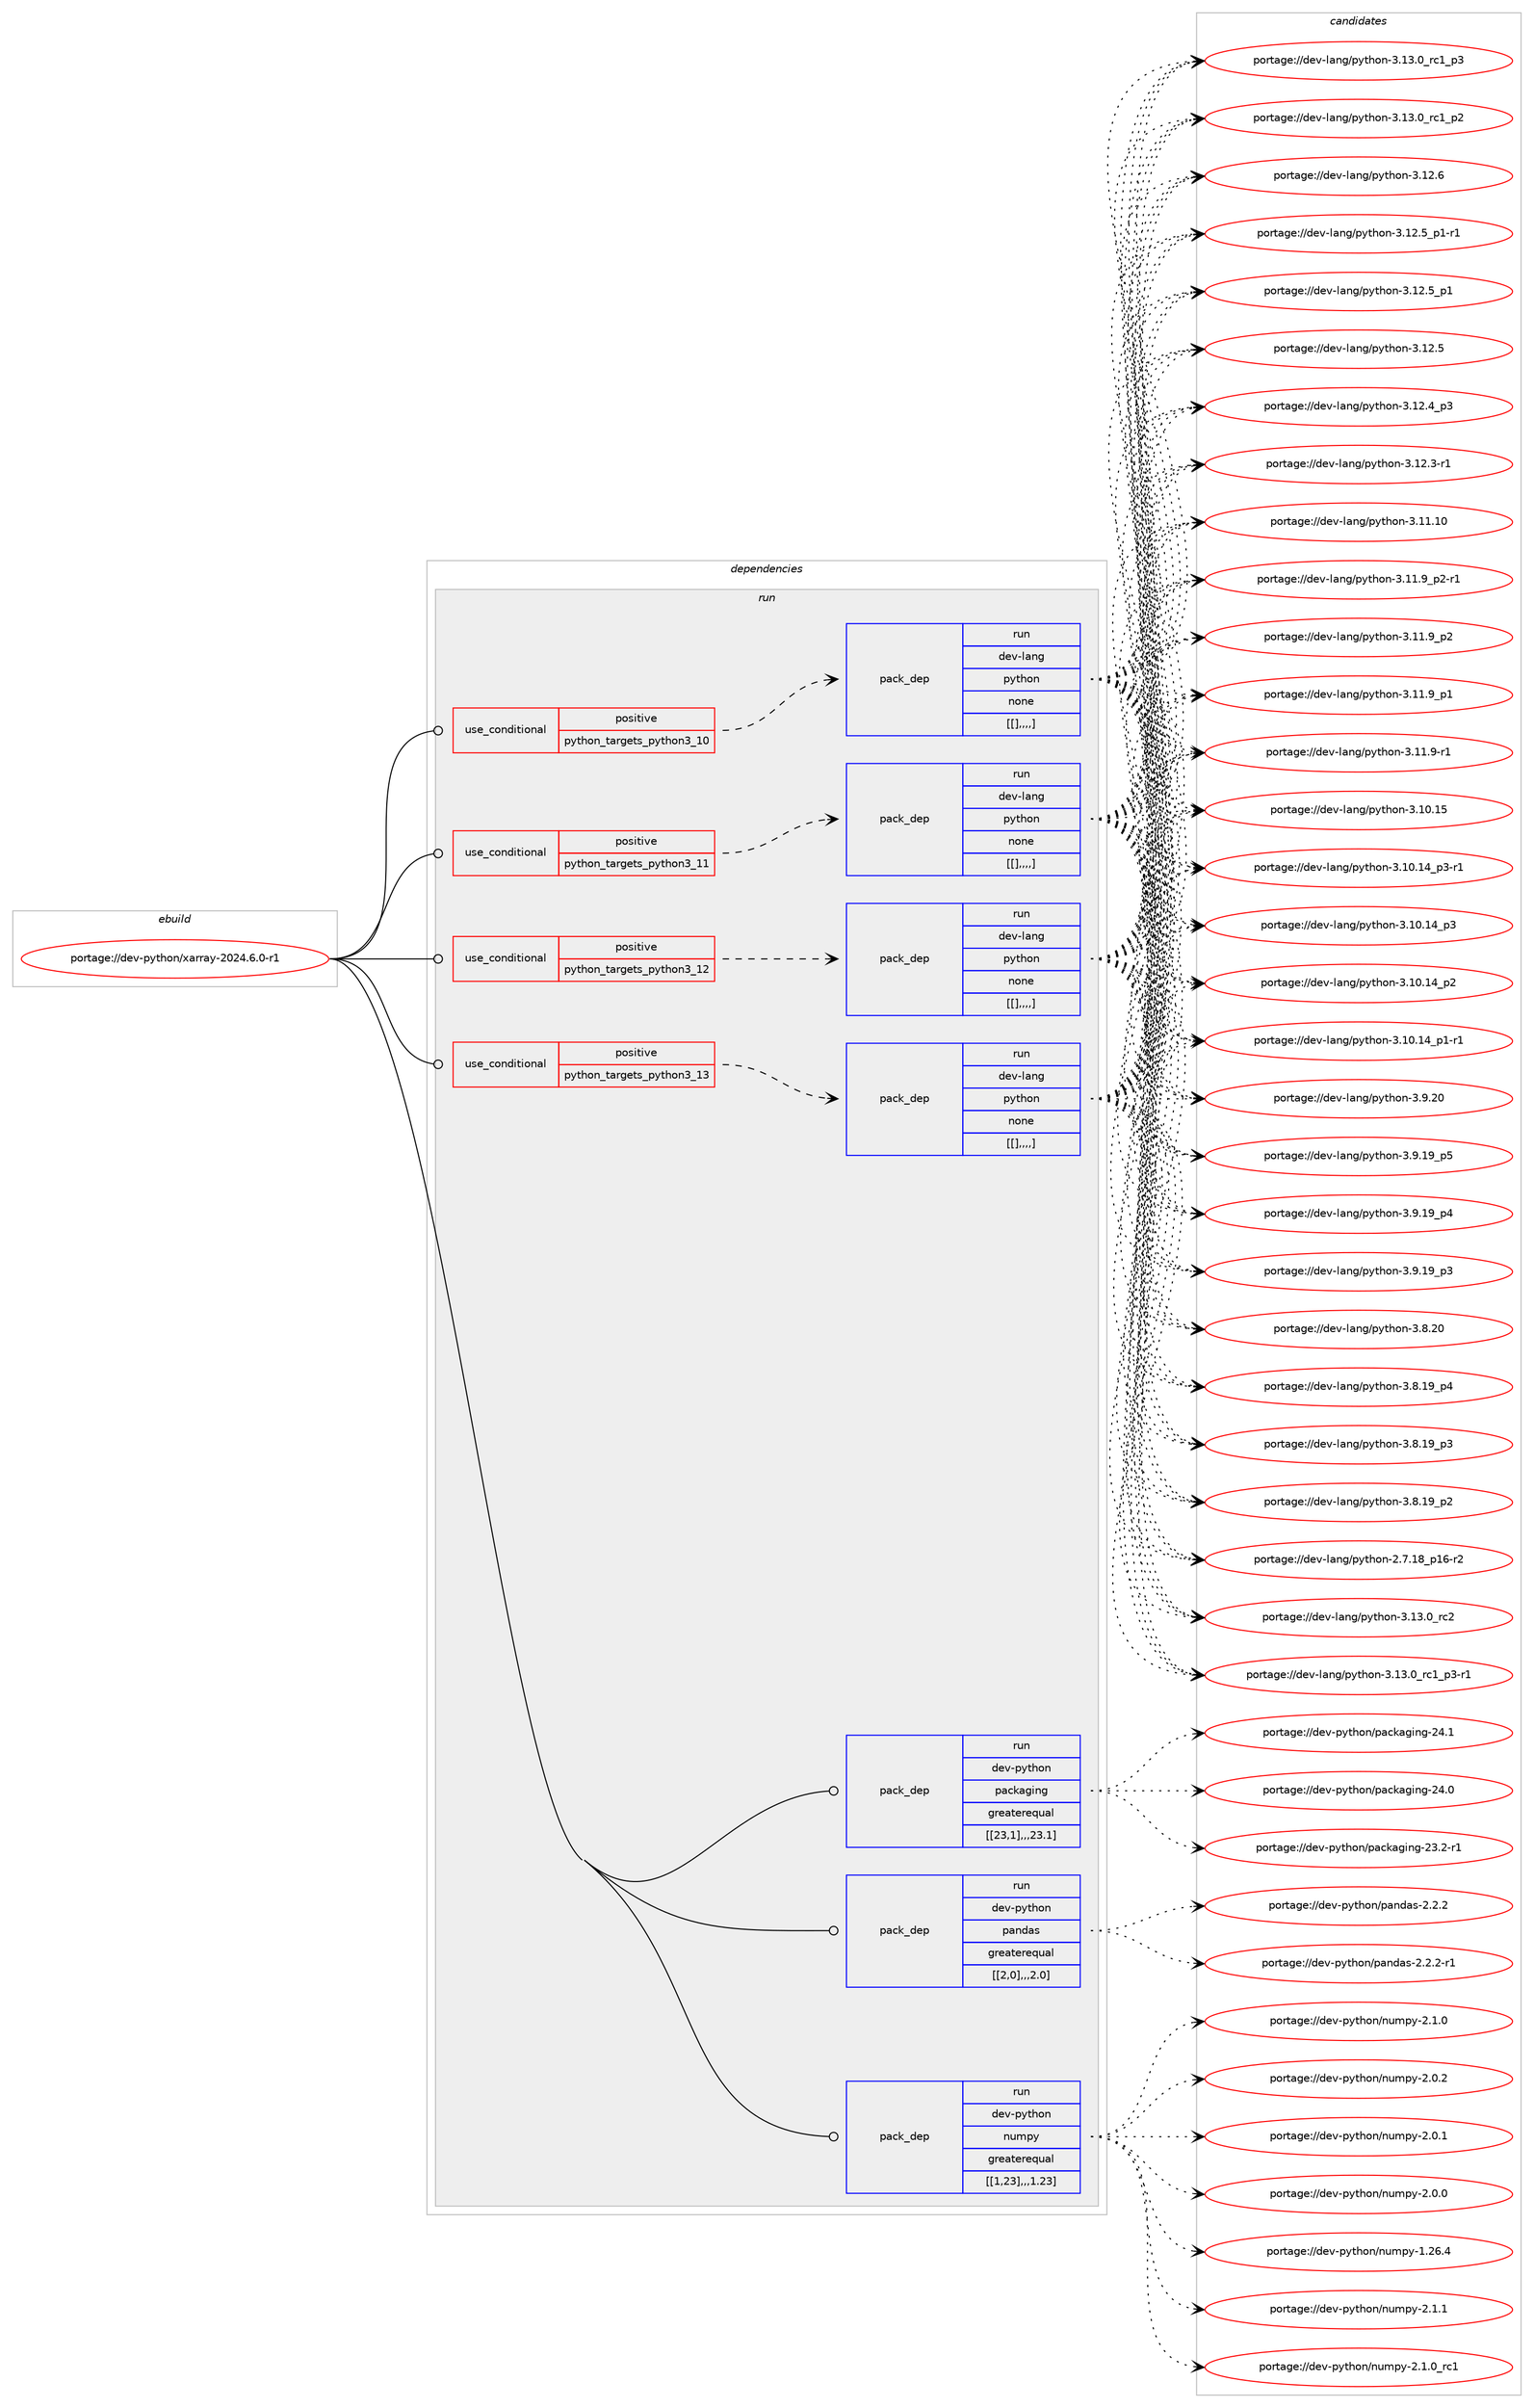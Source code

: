 digraph prolog {

# *************
# Graph options
# *************

newrank=true;
concentrate=true;
compound=true;
graph [rankdir=LR,fontname=Helvetica,fontsize=10,ranksep=1.5];#, ranksep=2.5, nodesep=0.2];
edge  [arrowhead=vee];
node  [fontname=Helvetica,fontsize=10];

# **********
# The ebuild
# **********

subgraph cluster_leftcol {
color=gray;
label=<<i>ebuild</i>>;
id [label="portage://dev-python/xarray-2024.6.0-r1", color=red, width=4, href="../dev-python/xarray-2024.6.0-r1.svg"];
}

# ****************
# The dependencies
# ****************

subgraph cluster_midcol {
color=gray;
label=<<i>dependencies</i>>;
subgraph cluster_compile {
fillcolor="#eeeeee";
style=filled;
label=<<i>compile</i>>;
}
subgraph cluster_compileandrun {
fillcolor="#eeeeee";
style=filled;
label=<<i>compile and run</i>>;
}
subgraph cluster_run {
fillcolor="#eeeeee";
style=filled;
label=<<i>run</i>>;
subgraph cond42361 {
dependency169946 [label=<<TABLE BORDER="0" CELLBORDER="1" CELLSPACING="0" CELLPADDING="4"><TR><TD ROWSPAN="3" CELLPADDING="10">use_conditional</TD></TR><TR><TD>positive</TD></TR><TR><TD>python_targets_python3_10</TD></TR></TABLE>>, shape=none, color=red];
subgraph pack126319 {
dependency169947 [label=<<TABLE BORDER="0" CELLBORDER="1" CELLSPACING="0" CELLPADDING="4" WIDTH="220"><TR><TD ROWSPAN="6" CELLPADDING="30">pack_dep</TD></TR><TR><TD WIDTH="110">run</TD></TR><TR><TD>dev-lang</TD></TR><TR><TD>python</TD></TR><TR><TD>none</TD></TR><TR><TD>[[],,,,]</TD></TR></TABLE>>, shape=none, color=blue];
}
dependency169946:e -> dependency169947:w [weight=20,style="dashed",arrowhead="vee"];
}
id:e -> dependency169946:w [weight=20,style="solid",arrowhead="odot"];
subgraph cond42362 {
dependency169948 [label=<<TABLE BORDER="0" CELLBORDER="1" CELLSPACING="0" CELLPADDING="4"><TR><TD ROWSPAN="3" CELLPADDING="10">use_conditional</TD></TR><TR><TD>positive</TD></TR><TR><TD>python_targets_python3_11</TD></TR></TABLE>>, shape=none, color=red];
subgraph pack126320 {
dependency169949 [label=<<TABLE BORDER="0" CELLBORDER="1" CELLSPACING="0" CELLPADDING="4" WIDTH="220"><TR><TD ROWSPAN="6" CELLPADDING="30">pack_dep</TD></TR><TR><TD WIDTH="110">run</TD></TR><TR><TD>dev-lang</TD></TR><TR><TD>python</TD></TR><TR><TD>none</TD></TR><TR><TD>[[],,,,]</TD></TR></TABLE>>, shape=none, color=blue];
}
dependency169948:e -> dependency169949:w [weight=20,style="dashed",arrowhead="vee"];
}
id:e -> dependency169948:w [weight=20,style="solid",arrowhead="odot"];
subgraph cond42363 {
dependency169950 [label=<<TABLE BORDER="0" CELLBORDER="1" CELLSPACING="0" CELLPADDING="4"><TR><TD ROWSPAN="3" CELLPADDING="10">use_conditional</TD></TR><TR><TD>positive</TD></TR><TR><TD>python_targets_python3_12</TD></TR></TABLE>>, shape=none, color=red];
subgraph pack126321 {
dependency169951 [label=<<TABLE BORDER="0" CELLBORDER="1" CELLSPACING="0" CELLPADDING="4" WIDTH="220"><TR><TD ROWSPAN="6" CELLPADDING="30">pack_dep</TD></TR><TR><TD WIDTH="110">run</TD></TR><TR><TD>dev-lang</TD></TR><TR><TD>python</TD></TR><TR><TD>none</TD></TR><TR><TD>[[],,,,]</TD></TR></TABLE>>, shape=none, color=blue];
}
dependency169950:e -> dependency169951:w [weight=20,style="dashed",arrowhead="vee"];
}
id:e -> dependency169950:w [weight=20,style="solid",arrowhead="odot"];
subgraph cond42364 {
dependency169952 [label=<<TABLE BORDER="0" CELLBORDER="1" CELLSPACING="0" CELLPADDING="4"><TR><TD ROWSPAN="3" CELLPADDING="10">use_conditional</TD></TR><TR><TD>positive</TD></TR><TR><TD>python_targets_python3_13</TD></TR></TABLE>>, shape=none, color=red];
subgraph pack126322 {
dependency169953 [label=<<TABLE BORDER="0" CELLBORDER="1" CELLSPACING="0" CELLPADDING="4" WIDTH="220"><TR><TD ROWSPAN="6" CELLPADDING="30">pack_dep</TD></TR><TR><TD WIDTH="110">run</TD></TR><TR><TD>dev-lang</TD></TR><TR><TD>python</TD></TR><TR><TD>none</TD></TR><TR><TD>[[],,,,]</TD></TR></TABLE>>, shape=none, color=blue];
}
dependency169952:e -> dependency169953:w [weight=20,style="dashed",arrowhead="vee"];
}
id:e -> dependency169952:w [weight=20,style="solid",arrowhead="odot"];
subgraph pack126323 {
dependency169954 [label=<<TABLE BORDER="0" CELLBORDER="1" CELLSPACING="0" CELLPADDING="4" WIDTH="220"><TR><TD ROWSPAN="6" CELLPADDING="30">pack_dep</TD></TR><TR><TD WIDTH="110">run</TD></TR><TR><TD>dev-python</TD></TR><TR><TD>numpy</TD></TR><TR><TD>greaterequal</TD></TR><TR><TD>[[1,23],,,1.23]</TD></TR></TABLE>>, shape=none, color=blue];
}
id:e -> dependency169954:w [weight=20,style="solid",arrowhead="odot"];
subgraph pack126324 {
dependency169955 [label=<<TABLE BORDER="0" CELLBORDER="1" CELLSPACING="0" CELLPADDING="4" WIDTH="220"><TR><TD ROWSPAN="6" CELLPADDING="30">pack_dep</TD></TR><TR><TD WIDTH="110">run</TD></TR><TR><TD>dev-python</TD></TR><TR><TD>packaging</TD></TR><TR><TD>greaterequal</TD></TR><TR><TD>[[23,1],,,23.1]</TD></TR></TABLE>>, shape=none, color=blue];
}
id:e -> dependency169955:w [weight=20,style="solid",arrowhead="odot"];
subgraph pack126325 {
dependency169956 [label=<<TABLE BORDER="0" CELLBORDER="1" CELLSPACING="0" CELLPADDING="4" WIDTH="220"><TR><TD ROWSPAN="6" CELLPADDING="30">pack_dep</TD></TR><TR><TD WIDTH="110">run</TD></TR><TR><TD>dev-python</TD></TR><TR><TD>pandas</TD></TR><TR><TD>greaterequal</TD></TR><TR><TD>[[2,0],,,2.0]</TD></TR></TABLE>>, shape=none, color=blue];
}
id:e -> dependency169956:w [weight=20,style="solid",arrowhead="odot"];
}
}

# **************
# The candidates
# **************

subgraph cluster_choices {
rank=same;
color=gray;
label=<<i>candidates</i>>;

subgraph choice126319 {
color=black;
nodesep=1;
choice10010111845108971101034711212111610411111045514649514648951149950 [label="portage://dev-lang/python-3.13.0_rc2", color=red, width=4,href="../dev-lang/python-3.13.0_rc2.svg"];
choice1001011184510897110103471121211161041111104551464951464895114994995112514511449 [label="portage://dev-lang/python-3.13.0_rc1_p3-r1", color=red, width=4,href="../dev-lang/python-3.13.0_rc1_p3-r1.svg"];
choice100101118451089711010347112121116104111110455146495146489511499499511251 [label="portage://dev-lang/python-3.13.0_rc1_p3", color=red, width=4,href="../dev-lang/python-3.13.0_rc1_p3.svg"];
choice100101118451089711010347112121116104111110455146495146489511499499511250 [label="portage://dev-lang/python-3.13.0_rc1_p2", color=red, width=4,href="../dev-lang/python-3.13.0_rc1_p2.svg"];
choice10010111845108971101034711212111610411111045514649504654 [label="portage://dev-lang/python-3.12.6", color=red, width=4,href="../dev-lang/python-3.12.6.svg"];
choice1001011184510897110103471121211161041111104551464950465395112494511449 [label="portage://dev-lang/python-3.12.5_p1-r1", color=red, width=4,href="../dev-lang/python-3.12.5_p1-r1.svg"];
choice100101118451089711010347112121116104111110455146495046539511249 [label="portage://dev-lang/python-3.12.5_p1", color=red, width=4,href="../dev-lang/python-3.12.5_p1.svg"];
choice10010111845108971101034711212111610411111045514649504653 [label="portage://dev-lang/python-3.12.5", color=red, width=4,href="../dev-lang/python-3.12.5.svg"];
choice100101118451089711010347112121116104111110455146495046529511251 [label="portage://dev-lang/python-3.12.4_p3", color=red, width=4,href="../dev-lang/python-3.12.4_p3.svg"];
choice100101118451089711010347112121116104111110455146495046514511449 [label="portage://dev-lang/python-3.12.3-r1", color=red, width=4,href="../dev-lang/python-3.12.3-r1.svg"];
choice1001011184510897110103471121211161041111104551464949464948 [label="portage://dev-lang/python-3.11.10", color=red, width=4,href="../dev-lang/python-3.11.10.svg"];
choice1001011184510897110103471121211161041111104551464949465795112504511449 [label="portage://dev-lang/python-3.11.9_p2-r1", color=red, width=4,href="../dev-lang/python-3.11.9_p2-r1.svg"];
choice100101118451089711010347112121116104111110455146494946579511250 [label="portage://dev-lang/python-3.11.9_p2", color=red, width=4,href="../dev-lang/python-3.11.9_p2.svg"];
choice100101118451089711010347112121116104111110455146494946579511249 [label="portage://dev-lang/python-3.11.9_p1", color=red, width=4,href="../dev-lang/python-3.11.9_p1.svg"];
choice100101118451089711010347112121116104111110455146494946574511449 [label="portage://dev-lang/python-3.11.9-r1", color=red, width=4,href="../dev-lang/python-3.11.9-r1.svg"];
choice1001011184510897110103471121211161041111104551464948464953 [label="portage://dev-lang/python-3.10.15", color=red, width=4,href="../dev-lang/python-3.10.15.svg"];
choice100101118451089711010347112121116104111110455146494846495295112514511449 [label="portage://dev-lang/python-3.10.14_p3-r1", color=red, width=4,href="../dev-lang/python-3.10.14_p3-r1.svg"];
choice10010111845108971101034711212111610411111045514649484649529511251 [label="portage://dev-lang/python-3.10.14_p3", color=red, width=4,href="../dev-lang/python-3.10.14_p3.svg"];
choice10010111845108971101034711212111610411111045514649484649529511250 [label="portage://dev-lang/python-3.10.14_p2", color=red, width=4,href="../dev-lang/python-3.10.14_p2.svg"];
choice100101118451089711010347112121116104111110455146494846495295112494511449 [label="portage://dev-lang/python-3.10.14_p1-r1", color=red, width=4,href="../dev-lang/python-3.10.14_p1-r1.svg"];
choice10010111845108971101034711212111610411111045514657465048 [label="portage://dev-lang/python-3.9.20", color=red, width=4,href="../dev-lang/python-3.9.20.svg"];
choice100101118451089711010347112121116104111110455146574649579511253 [label="portage://dev-lang/python-3.9.19_p5", color=red, width=4,href="../dev-lang/python-3.9.19_p5.svg"];
choice100101118451089711010347112121116104111110455146574649579511252 [label="portage://dev-lang/python-3.9.19_p4", color=red, width=4,href="../dev-lang/python-3.9.19_p4.svg"];
choice100101118451089711010347112121116104111110455146574649579511251 [label="portage://dev-lang/python-3.9.19_p3", color=red, width=4,href="../dev-lang/python-3.9.19_p3.svg"];
choice10010111845108971101034711212111610411111045514656465048 [label="portage://dev-lang/python-3.8.20", color=red, width=4,href="../dev-lang/python-3.8.20.svg"];
choice100101118451089711010347112121116104111110455146564649579511252 [label="portage://dev-lang/python-3.8.19_p4", color=red, width=4,href="../dev-lang/python-3.8.19_p4.svg"];
choice100101118451089711010347112121116104111110455146564649579511251 [label="portage://dev-lang/python-3.8.19_p3", color=red, width=4,href="../dev-lang/python-3.8.19_p3.svg"];
choice100101118451089711010347112121116104111110455146564649579511250 [label="portage://dev-lang/python-3.8.19_p2", color=red, width=4,href="../dev-lang/python-3.8.19_p2.svg"];
choice100101118451089711010347112121116104111110455046554649569511249544511450 [label="portage://dev-lang/python-2.7.18_p16-r2", color=red, width=4,href="../dev-lang/python-2.7.18_p16-r2.svg"];
dependency169947:e -> choice10010111845108971101034711212111610411111045514649514648951149950:w [style=dotted,weight="100"];
dependency169947:e -> choice1001011184510897110103471121211161041111104551464951464895114994995112514511449:w [style=dotted,weight="100"];
dependency169947:e -> choice100101118451089711010347112121116104111110455146495146489511499499511251:w [style=dotted,weight="100"];
dependency169947:e -> choice100101118451089711010347112121116104111110455146495146489511499499511250:w [style=dotted,weight="100"];
dependency169947:e -> choice10010111845108971101034711212111610411111045514649504654:w [style=dotted,weight="100"];
dependency169947:e -> choice1001011184510897110103471121211161041111104551464950465395112494511449:w [style=dotted,weight="100"];
dependency169947:e -> choice100101118451089711010347112121116104111110455146495046539511249:w [style=dotted,weight="100"];
dependency169947:e -> choice10010111845108971101034711212111610411111045514649504653:w [style=dotted,weight="100"];
dependency169947:e -> choice100101118451089711010347112121116104111110455146495046529511251:w [style=dotted,weight="100"];
dependency169947:e -> choice100101118451089711010347112121116104111110455146495046514511449:w [style=dotted,weight="100"];
dependency169947:e -> choice1001011184510897110103471121211161041111104551464949464948:w [style=dotted,weight="100"];
dependency169947:e -> choice1001011184510897110103471121211161041111104551464949465795112504511449:w [style=dotted,weight="100"];
dependency169947:e -> choice100101118451089711010347112121116104111110455146494946579511250:w [style=dotted,weight="100"];
dependency169947:e -> choice100101118451089711010347112121116104111110455146494946579511249:w [style=dotted,weight="100"];
dependency169947:e -> choice100101118451089711010347112121116104111110455146494946574511449:w [style=dotted,weight="100"];
dependency169947:e -> choice1001011184510897110103471121211161041111104551464948464953:w [style=dotted,weight="100"];
dependency169947:e -> choice100101118451089711010347112121116104111110455146494846495295112514511449:w [style=dotted,weight="100"];
dependency169947:e -> choice10010111845108971101034711212111610411111045514649484649529511251:w [style=dotted,weight="100"];
dependency169947:e -> choice10010111845108971101034711212111610411111045514649484649529511250:w [style=dotted,weight="100"];
dependency169947:e -> choice100101118451089711010347112121116104111110455146494846495295112494511449:w [style=dotted,weight="100"];
dependency169947:e -> choice10010111845108971101034711212111610411111045514657465048:w [style=dotted,weight="100"];
dependency169947:e -> choice100101118451089711010347112121116104111110455146574649579511253:w [style=dotted,weight="100"];
dependency169947:e -> choice100101118451089711010347112121116104111110455146574649579511252:w [style=dotted,weight="100"];
dependency169947:e -> choice100101118451089711010347112121116104111110455146574649579511251:w [style=dotted,weight="100"];
dependency169947:e -> choice10010111845108971101034711212111610411111045514656465048:w [style=dotted,weight="100"];
dependency169947:e -> choice100101118451089711010347112121116104111110455146564649579511252:w [style=dotted,weight="100"];
dependency169947:e -> choice100101118451089711010347112121116104111110455146564649579511251:w [style=dotted,weight="100"];
dependency169947:e -> choice100101118451089711010347112121116104111110455146564649579511250:w [style=dotted,weight="100"];
dependency169947:e -> choice100101118451089711010347112121116104111110455046554649569511249544511450:w [style=dotted,weight="100"];
}
subgraph choice126320 {
color=black;
nodesep=1;
choice10010111845108971101034711212111610411111045514649514648951149950 [label="portage://dev-lang/python-3.13.0_rc2", color=red, width=4,href="../dev-lang/python-3.13.0_rc2.svg"];
choice1001011184510897110103471121211161041111104551464951464895114994995112514511449 [label="portage://dev-lang/python-3.13.0_rc1_p3-r1", color=red, width=4,href="../dev-lang/python-3.13.0_rc1_p3-r1.svg"];
choice100101118451089711010347112121116104111110455146495146489511499499511251 [label="portage://dev-lang/python-3.13.0_rc1_p3", color=red, width=4,href="../dev-lang/python-3.13.0_rc1_p3.svg"];
choice100101118451089711010347112121116104111110455146495146489511499499511250 [label="portage://dev-lang/python-3.13.0_rc1_p2", color=red, width=4,href="../dev-lang/python-3.13.0_rc1_p2.svg"];
choice10010111845108971101034711212111610411111045514649504654 [label="portage://dev-lang/python-3.12.6", color=red, width=4,href="../dev-lang/python-3.12.6.svg"];
choice1001011184510897110103471121211161041111104551464950465395112494511449 [label="portage://dev-lang/python-3.12.5_p1-r1", color=red, width=4,href="../dev-lang/python-3.12.5_p1-r1.svg"];
choice100101118451089711010347112121116104111110455146495046539511249 [label="portage://dev-lang/python-3.12.5_p1", color=red, width=4,href="../dev-lang/python-3.12.5_p1.svg"];
choice10010111845108971101034711212111610411111045514649504653 [label="portage://dev-lang/python-3.12.5", color=red, width=4,href="../dev-lang/python-3.12.5.svg"];
choice100101118451089711010347112121116104111110455146495046529511251 [label="portage://dev-lang/python-3.12.4_p3", color=red, width=4,href="../dev-lang/python-3.12.4_p3.svg"];
choice100101118451089711010347112121116104111110455146495046514511449 [label="portage://dev-lang/python-3.12.3-r1", color=red, width=4,href="../dev-lang/python-3.12.3-r1.svg"];
choice1001011184510897110103471121211161041111104551464949464948 [label="portage://dev-lang/python-3.11.10", color=red, width=4,href="../dev-lang/python-3.11.10.svg"];
choice1001011184510897110103471121211161041111104551464949465795112504511449 [label="portage://dev-lang/python-3.11.9_p2-r1", color=red, width=4,href="../dev-lang/python-3.11.9_p2-r1.svg"];
choice100101118451089711010347112121116104111110455146494946579511250 [label="portage://dev-lang/python-3.11.9_p2", color=red, width=4,href="../dev-lang/python-3.11.9_p2.svg"];
choice100101118451089711010347112121116104111110455146494946579511249 [label="portage://dev-lang/python-3.11.9_p1", color=red, width=4,href="../dev-lang/python-3.11.9_p1.svg"];
choice100101118451089711010347112121116104111110455146494946574511449 [label="portage://dev-lang/python-3.11.9-r1", color=red, width=4,href="../dev-lang/python-3.11.9-r1.svg"];
choice1001011184510897110103471121211161041111104551464948464953 [label="portage://dev-lang/python-3.10.15", color=red, width=4,href="../dev-lang/python-3.10.15.svg"];
choice100101118451089711010347112121116104111110455146494846495295112514511449 [label="portage://dev-lang/python-3.10.14_p3-r1", color=red, width=4,href="../dev-lang/python-3.10.14_p3-r1.svg"];
choice10010111845108971101034711212111610411111045514649484649529511251 [label="portage://dev-lang/python-3.10.14_p3", color=red, width=4,href="../dev-lang/python-3.10.14_p3.svg"];
choice10010111845108971101034711212111610411111045514649484649529511250 [label="portage://dev-lang/python-3.10.14_p2", color=red, width=4,href="../dev-lang/python-3.10.14_p2.svg"];
choice100101118451089711010347112121116104111110455146494846495295112494511449 [label="portage://dev-lang/python-3.10.14_p1-r1", color=red, width=4,href="../dev-lang/python-3.10.14_p1-r1.svg"];
choice10010111845108971101034711212111610411111045514657465048 [label="portage://dev-lang/python-3.9.20", color=red, width=4,href="../dev-lang/python-3.9.20.svg"];
choice100101118451089711010347112121116104111110455146574649579511253 [label="portage://dev-lang/python-3.9.19_p5", color=red, width=4,href="../dev-lang/python-3.9.19_p5.svg"];
choice100101118451089711010347112121116104111110455146574649579511252 [label="portage://dev-lang/python-3.9.19_p4", color=red, width=4,href="../dev-lang/python-3.9.19_p4.svg"];
choice100101118451089711010347112121116104111110455146574649579511251 [label="portage://dev-lang/python-3.9.19_p3", color=red, width=4,href="../dev-lang/python-3.9.19_p3.svg"];
choice10010111845108971101034711212111610411111045514656465048 [label="portage://dev-lang/python-3.8.20", color=red, width=4,href="../dev-lang/python-3.8.20.svg"];
choice100101118451089711010347112121116104111110455146564649579511252 [label="portage://dev-lang/python-3.8.19_p4", color=red, width=4,href="../dev-lang/python-3.8.19_p4.svg"];
choice100101118451089711010347112121116104111110455146564649579511251 [label="portage://dev-lang/python-3.8.19_p3", color=red, width=4,href="../dev-lang/python-3.8.19_p3.svg"];
choice100101118451089711010347112121116104111110455146564649579511250 [label="portage://dev-lang/python-3.8.19_p2", color=red, width=4,href="../dev-lang/python-3.8.19_p2.svg"];
choice100101118451089711010347112121116104111110455046554649569511249544511450 [label="portage://dev-lang/python-2.7.18_p16-r2", color=red, width=4,href="../dev-lang/python-2.7.18_p16-r2.svg"];
dependency169949:e -> choice10010111845108971101034711212111610411111045514649514648951149950:w [style=dotted,weight="100"];
dependency169949:e -> choice1001011184510897110103471121211161041111104551464951464895114994995112514511449:w [style=dotted,weight="100"];
dependency169949:e -> choice100101118451089711010347112121116104111110455146495146489511499499511251:w [style=dotted,weight="100"];
dependency169949:e -> choice100101118451089711010347112121116104111110455146495146489511499499511250:w [style=dotted,weight="100"];
dependency169949:e -> choice10010111845108971101034711212111610411111045514649504654:w [style=dotted,weight="100"];
dependency169949:e -> choice1001011184510897110103471121211161041111104551464950465395112494511449:w [style=dotted,weight="100"];
dependency169949:e -> choice100101118451089711010347112121116104111110455146495046539511249:w [style=dotted,weight="100"];
dependency169949:e -> choice10010111845108971101034711212111610411111045514649504653:w [style=dotted,weight="100"];
dependency169949:e -> choice100101118451089711010347112121116104111110455146495046529511251:w [style=dotted,weight="100"];
dependency169949:e -> choice100101118451089711010347112121116104111110455146495046514511449:w [style=dotted,weight="100"];
dependency169949:e -> choice1001011184510897110103471121211161041111104551464949464948:w [style=dotted,weight="100"];
dependency169949:e -> choice1001011184510897110103471121211161041111104551464949465795112504511449:w [style=dotted,weight="100"];
dependency169949:e -> choice100101118451089711010347112121116104111110455146494946579511250:w [style=dotted,weight="100"];
dependency169949:e -> choice100101118451089711010347112121116104111110455146494946579511249:w [style=dotted,weight="100"];
dependency169949:e -> choice100101118451089711010347112121116104111110455146494946574511449:w [style=dotted,weight="100"];
dependency169949:e -> choice1001011184510897110103471121211161041111104551464948464953:w [style=dotted,weight="100"];
dependency169949:e -> choice100101118451089711010347112121116104111110455146494846495295112514511449:w [style=dotted,weight="100"];
dependency169949:e -> choice10010111845108971101034711212111610411111045514649484649529511251:w [style=dotted,weight="100"];
dependency169949:e -> choice10010111845108971101034711212111610411111045514649484649529511250:w [style=dotted,weight="100"];
dependency169949:e -> choice100101118451089711010347112121116104111110455146494846495295112494511449:w [style=dotted,weight="100"];
dependency169949:e -> choice10010111845108971101034711212111610411111045514657465048:w [style=dotted,weight="100"];
dependency169949:e -> choice100101118451089711010347112121116104111110455146574649579511253:w [style=dotted,weight="100"];
dependency169949:e -> choice100101118451089711010347112121116104111110455146574649579511252:w [style=dotted,weight="100"];
dependency169949:e -> choice100101118451089711010347112121116104111110455146574649579511251:w [style=dotted,weight="100"];
dependency169949:e -> choice10010111845108971101034711212111610411111045514656465048:w [style=dotted,weight="100"];
dependency169949:e -> choice100101118451089711010347112121116104111110455146564649579511252:w [style=dotted,weight="100"];
dependency169949:e -> choice100101118451089711010347112121116104111110455146564649579511251:w [style=dotted,weight="100"];
dependency169949:e -> choice100101118451089711010347112121116104111110455146564649579511250:w [style=dotted,weight="100"];
dependency169949:e -> choice100101118451089711010347112121116104111110455046554649569511249544511450:w [style=dotted,weight="100"];
}
subgraph choice126321 {
color=black;
nodesep=1;
choice10010111845108971101034711212111610411111045514649514648951149950 [label="portage://dev-lang/python-3.13.0_rc2", color=red, width=4,href="../dev-lang/python-3.13.0_rc2.svg"];
choice1001011184510897110103471121211161041111104551464951464895114994995112514511449 [label="portage://dev-lang/python-3.13.0_rc1_p3-r1", color=red, width=4,href="../dev-lang/python-3.13.0_rc1_p3-r1.svg"];
choice100101118451089711010347112121116104111110455146495146489511499499511251 [label="portage://dev-lang/python-3.13.0_rc1_p3", color=red, width=4,href="../dev-lang/python-3.13.0_rc1_p3.svg"];
choice100101118451089711010347112121116104111110455146495146489511499499511250 [label="portage://dev-lang/python-3.13.0_rc1_p2", color=red, width=4,href="../dev-lang/python-3.13.0_rc1_p2.svg"];
choice10010111845108971101034711212111610411111045514649504654 [label="portage://dev-lang/python-3.12.6", color=red, width=4,href="../dev-lang/python-3.12.6.svg"];
choice1001011184510897110103471121211161041111104551464950465395112494511449 [label="portage://dev-lang/python-3.12.5_p1-r1", color=red, width=4,href="../dev-lang/python-3.12.5_p1-r1.svg"];
choice100101118451089711010347112121116104111110455146495046539511249 [label="portage://dev-lang/python-3.12.5_p1", color=red, width=4,href="../dev-lang/python-3.12.5_p1.svg"];
choice10010111845108971101034711212111610411111045514649504653 [label="portage://dev-lang/python-3.12.5", color=red, width=4,href="../dev-lang/python-3.12.5.svg"];
choice100101118451089711010347112121116104111110455146495046529511251 [label="portage://dev-lang/python-3.12.4_p3", color=red, width=4,href="../dev-lang/python-3.12.4_p3.svg"];
choice100101118451089711010347112121116104111110455146495046514511449 [label="portage://dev-lang/python-3.12.3-r1", color=red, width=4,href="../dev-lang/python-3.12.3-r1.svg"];
choice1001011184510897110103471121211161041111104551464949464948 [label="portage://dev-lang/python-3.11.10", color=red, width=4,href="../dev-lang/python-3.11.10.svg"];
choice1001011184510897110103471121211161041111104551464949465795112504511449 [label="portage://dev-lang/python-3.11.9_p2-r1", color=red, width=4,href="../dev-lang/python-3.11.9_p2-r1.svg"];
choice100101118451089711010347112121116104111110455146494946579511250 [label="portage://dev-lang/python-3.11.9_p2", color=red, width=4,href="../dev-lang/python-3.11.9_p2.svg"];
choice100101118451089711010347112121116104111110455146494946579511249 [label="portage://dev-lang/python-3.11.9_p1", color=red, width=4,href="../dev-lang/python-3.11.9_p1.svg"];
choice100101118451089711010347112121116104111110455146494946574511449 [label="portage://dev-lang/python-3.11.9-r1", color=red, width=4,href="../dev-lang/python-3.11.9-r1.svg"];
choice1001011184510897110103471121211161041111104551464948464953 [label="portage://dev-lang/python-3.10.15", color=red, width=4,href="../dev-lang/python-3.10.15.svg"];
choice100101118451089711010347112121116104111110455146494846495295112514511449 [label="portage://dev-lang/python-3.10.14_p3-r1", color=red, width=4,href="../dev-lang/python-3.10.14_p3-r1.svg"];
choice10010111845108971101034711212111610411111045514649484649529511251 [label="portage://dev-lang/python-3.10.14_p3", color=red, width=4,href="../dev-lang/python-3.10.14_p3.svg"];
choice10010111845108971101034711212111610411111045514649484649529511250 [label="portage://dev-lang/python-3.10.14_p2", color=red, width=4,href="../dev-lang/python-3.10.14_p2.svg"];
choice100101118451089711010347112121116104111110455146494846495295112494511449 [label="portage://dev-lang/python-3.10.14_p1-r1", color=red, width=4,href="../dev-lang/python-3.10.14_p1-r1.svg"];
choice10010111845108971101034711212111610411111045514657465048 [label="portage://dev-lang/python-3.9.20", color=red, width=4,href="../dev-lang/python-3.9.20.svg"];
choice100101118451089711010347112121116104111110455146574649579511253 [label="portage://dev-lang/python-3.9.19_p5", color=red, width=4,href="../dev-lang/python-3.9.19_p5.svg"];
choice100101118451089711010347112121116104111110455146574649579511252 [label="portage://dev-lang/python-3.9.19_p4", color=red, width=4,href="../dev-lang/python-3.9.19_p4.svg"];
choice100101118451089711010347112121116104111110455146574649579511251 [label="portage://dev-lang/python-3.9.19_p3", color=red, width=4,href="../dev-lang/python-3.9.19_p3.svg"];
choice10010111845108971101034711212111610411111045514656465048 [label="portage://dev-lang/python-3.8.20", color=red, width=4,href="../dev-lang/python-3.8.20.svg"];
choice100101118451089711010347112121116104111110455146564649579511252 [label="portage://dev-lang/python-3.8.19_p4", color=red, width=4,href="../dev-lang/python-3.8.19_p4.svg"];
choice100101118451089711010347112121116104111110455146564649579511251 [label="portage://dev-lang/python-3.8.19_p3", color=red, width=4,href="../dev-lang/python-3.8.19_p3.svg"];
choice100101118451089711010347112121116104111110455146564649579511250 [label="portage://dev-lang/python-3.8.19_p2", color=red, width=4,href="../dev-lang/python-3.8.19_p2.svg"];
choice100101118451089711010347112121116104111110455046554649569511249544511450 [label="portage://dev-lang/python-2.7.18_p16-r2", color=red, width=4,href="../dev-lang/python-2.7.18_p16-r2.svg"];
dependency169951:e -> choice10010111845108971101034711212111610411111045514649514648951149950:w [style=dotted,weight="100"];
dependency169951:e -> choice1001011184510897110103471121211161041111104551464951464895114994995112514511449:w [style=dotted,weight="100"];
dependency169951:e -> choice100101118451089711010347112121116104111110455146495146489511499499511251:w [style=dotted,weight="100"];
dependency169951:e -> choice100101118451089711010347112121116104111110455146495146489511499499511250:w [style=dotted,weight="100"];
dependency169951:e -> choice10010111845108971101034711212111610411111045514649504654:w [style=dotted,weight="100"];
dependency169951:e -> choice1001011184510897110103471121211161041111104551464950465395112494511449:w [style=dotted,weight="100"];
dependency169951:e -> choice100101118451089711010347112121116104111110455146495046539511249:w [style=dotted,weight="100"];
dependency169951:e -> choice10010111845108971101034711212111610411111045514649504653:w [style=dotted,weight="100"];
dependency169951:e -> choice100101118451089711010347112121116104111110455146495046529511251:w [style=dotted,weight="100"];
dependency169951:e -> choice100101118451089711010347112121116104111110455146495046514511449:w [style=dotted,weight="100"];
dependency169951:e -> choice1001011184510897110103471121211161041111104551464949464948:w [style=dotted,weight="100"];
dependency169951:e -> choice1001011184510897110103471121211161041111104551464949465795112504511449:w [style=dotted,weight="100"];
dependency169951:e -> choice100101118451089711010347112121116104111110455146494946579511250:w [style=dotted,weight="100"];
dependency169951:e -> choice100101118451089711010347112121116104111110455146494946579511249:w [style=dotted,weight="100"];
dependency169951:e -> choice100101118451089711010347112121116104111110455146494946574511449:w [style=dotted,weight="100"];
dependency169951:e -> choice1001011184510897110103471121211161041111104551464948464953:w [style=dotted,weight="100"];
dependency169951:e -> choice100101118451089711010347112121116104111110455146494846495295112514511449:w [style=dotted,weight="100"];
dependency169951:e -> choice10010111845108971101034711212111610411111045514649484649529511251:w [style=dotted,weight="100"];
dependency169951:e -> choice10010111845108971101034711212111610411111045514649484649529511250:w [style=dotted,weight="100"];
dependency169951:e -> choice100101118451089711010347112121116104111110455146494846495295112494511449:w [style=dotted,weight="100"];
dependency169951:e -> choice10010111845108971101034711212111610411111045514657465048:w [style=dotted,weight="100"];
dependency169951:e -> choice100101118451089711010347112121116104111110455146574649579511253:w [style=dotted,weight="100"];
dependency169951:e -> choice100101118451089711010347112121116104111110455146574649579511252:w [style=dotted,weight="100"];
dependency169951:e -> choice100101118451089711010347112121116104111110455146574649579511251:w [style=dotted,weight="100"];
dependency169951:e -> choice10010111845108971101034711212111610411111045514656465048:w [style=dotted,weight="100"];
dependency169951:e -> choice100101118451089711010347112121116104111110455146564649579511252:w [style=dotted,weight="100"];
dependency169951:e -> choice100101118451089711010347112121116104111110455146564649579511251:w [style=dotted,weight="100"];
dependency169951:e -> choice100101118451089711010347112121116104111110455146564649579511250:w [style=dotted,weight="100"];
dependency169951:e -> choice100101118451089711010347112121116104111110455046554649569511249544511450:w [style=dotted,weight="100"];
}
subgraph choice126322 {
color=black;
nodesep=1;
choice10010111845108971101034711212111610411111045514649514648951149950 [label="portage://dev-lang/python-3.13.0_rc2", color=red, width=4,href="../dev-lang/python-3.13.0_rc2.svg"];
choice1001011184510897110103471121211161041111104551464951464895114994995112514511449 [label="portage://dev-lang/python-3.13.0_rc1_p3-r1", color=red, width=4,href="../dev-lang/python-3.13.0_rc1_p3-r1.svg"];
choice100101118451089711010347112121116104111110455146495146489511499499511251 [label="portage://dev-lang/python-3.13.0_rc1_p3", color=red, width=4,href="../dev-lang/python-3.13.0_rc1_p3.svg"];
choice100101118451089711010347112121116104111110455146495146489511499499511250 [label="portage://dev-lang/python-3.13.0_rc1_p2", color=red, width=4,href="../dev-lang/python-3.13.0_rc1_p2.svg"];
choice10010111845108971101034711212111610411111045514649504654 [label="portage://dev-lang/python-3.12.6", color=red, width=4,href="../dev-lang/python-3.12.6.svg"];
choice1001011184510897110103471121211161041111104551464950465395112494511449 [label="portage://dev-lang/python-3.12.5_p1-r1", color=red, width=4,href="../dev-lang/python-3.12.5_p1-r1.svg"];
choice100101118451089711010347112121116104111110455146495046539511249 [label="portage://dev-lang/python-3.12.5_p1", color=red, width=4,href="../dev-lang/python-3.12.5_p1.svg"];
choice10010111845108971101034711212111610411111045514649504653 [label="portage://dev-lang/python-3.12.5", color=red, width=4,href="../dev-lang/python-3.12.5.svg"];
choice100101118451089711010347112121116104111110455146495046529511251 [label="portage://dev-lang/python-3.12.4_p3", color=red, width=4,href="../dev-lang/python-3.12.4_p3.svg"];
choice100101118451089711010347112121116104111110455146495046514511449 [label="portage://dev-lang/python-3.12.3-r1", color=red, width=4,href="../dev-lang/python-3.12.3-r1.svg"];
choice1001011184510897110103471121211161041111104551464949464948 [label="portage://dev-lang/python-3.11.10", color=red, width=4,href="../dev-lang/python-3.11.10.svg"];
choice1001011184510897110103471121211161041111104551464949465795112504511449 [label="portage://dev-lang/python-3.11.9_p2-r1", color=red, width=4,href="../dev-lang/python-3.11.9_p2-r1.svg"];
choice100101118451089711010347112121116104111110455146494946579511250 [label="portage://dev-lang/python-3.11.9_p2", color=red, width=4,href="../dev-lang/python-3.11.9_p2.svg"];
choice100101118451089711010347112121116104111110455146494946579511249 [label="portage://dev-lang/python-3.11.9_p1", color=red, width=4,href="../dev-lang/python-3.11.9_p1.svg"];
choice100101118451089711010347112121116104111110455146494946574511449 [label="portage://dev-lang/python-3.11.9-r1", color=red, width=4,href="../dev-lang/python-3.11.9-r1.svg"];
choice1001011184510897110103471121211161041111104551464948464953 [label="portage://dev-lang/python-3.10.15", color=red, width=4,href="../dev-lang/python-3.10.15.svg"];
choice100101118451089711010347112121116104111110455146494846495295112514511449 [label="portage://dev-lang/python-3.10.14_p3-r1", color=red, width=4,href="../dev-lang/python-3.10.14_p3-r1.svg"];
choice10010111845108971101034711212111610411111045514649484649529511251 [label="portage://dev-lang/python-3.10.14_p3", color=red, width=4,href="../dev-lang/python-3.10.14_p3.svg"];
choice10010111845108971101034711212111610411111045514649484649529511250 [label="portage://dev-lang/python-3.10.14_p2", color=red, width=4,href="../dev-lang/python-3.10.14_p2.svg"];
choice100101118451089711010347112121116104111110455146494846495295112494511449 [label="portage://dev-lang/python-3.10.14_p1-r1", color=red, width=4,href="../dev-lang/python-3.10.14_p1-r1.svg"];
choice10010111845108971101034711212111610411111045514657465048 [label="portage://dev-lang/python-3.9.20", color=red, width=4,href="../dev-lang/python-3.9.20.svg"];
choice100101118451089711010347112121116104111110455146574649579511253 [label="portage://dev-lang/python-3.9.19_p5", color=red, width=4,href="../dev-lang/python-3.9.19_p5.svg"];
choice100101118451089711010347112121116104111110455146574649579511252 [label="portage://dev-lang/python-3.9.19_p4", color=red, width=4,href="../dev-lang/python-3.9.19_p4.svg"];
choice100101118451089711010347112121116104111110455146574649579511251 [label="portage://dev-lang/python-3.9.19_p3", color=red, width=4,href="../dev-lang/python-3.9.19_p3.svg"];
choice10010111845108971101034711212111610411111045514656465048 [label="portage://dev-lang/python-3.8.20", color=red, width=4,href="../dev-lang/python-3.8.20.svg"];
choice100101118451089711010347112121116104111110455146564649579511252 [label="portage://dev-lang/python-3.8.19_p4", color=red, width=4,href="../dev-lang/python-3.8.19_p4.svg"];
choice100101118451089711010347112121116104111110455146564649579511251 [label="portage://dev-lang/python-3.8.19_p3", color=red, width=4,href="../dev-lang/python-3.8.19_p3.svg"];
choice100101118451089711010347112121116104111110455146564649579511250 [label="portage://dev-lang/python-3.8.19_p2", color=red, width=4,href="../dev-lang/python-3.8.19_p2.svg"];
choice100101118451089711010347112121116104111110455046554649569511249544511450 [label="portage://dev-lang/python-2.7.18_p16-r2", color=red, width=4,href="../dev-lang/python-2.7.18_p16-r2.svg"];
dependency169953:e -> choice10010111845108971101034711212111610411111045514649514648951149950:w [style=dotted,weight="100"];
dependency169953:e -> choice1001011184510897110103471121211161041111104551464951464895114994995112514511449:w [style=dotted,weight="100"];
dependency169953:e -> choice100101118451089711010347112121116104111110455146495146489511499499511251:w [style=dotted,weight="100"];
dependency169953:e -> choice100101118451089711010347112121116104111110455146495146489511499499511250:w [style=dotted,weight="100"];
dependency169953:e -> choice10010111845108971101034711212111610411111045514649504654:w [style=dotted,weight="100"];
dependency169953:e -> choice1001011184510897110103471121211161041111104551464950465395112494511449:w [style=dotted,weight="100"];
dependency169953:e -> choice100101118451089711010347112121116104111110455146495046539511249:w [style=dotted,weight="100"];
dependency169953:e -> choice10010111845108971101034711212111610411111045514649504653:w [style=dotted,weight="100"];
dependency169953:e -> choice100101118451089711010347112121116104111110455146495046529511251:w [style=dotted,weight="100"];
dependency169953:e -> choice100101118451089711010347112121116104111110455146495046514511449:w [style=dotted,weight="100"];
dependency169953:e -> choice1001011184510897110103471121211161041111104551464949464948:w [style=dotted,weight="100"];
dependency169953:e -> choice1001011184510897110103471121211161041111104551464949465795112504511449:w [style=dotted,weight="100"];
dependency169953:e -> choice100101118451089711010347112121116104111110455146494946579511250:w [style=dotted,weight="100"];
dependency169953:e -> choice100101118451089711010347112121116104111110455146494946579511249:w [style=dotted,weight="100"];
dependency169953:e -> choice100101118451089711010347112121116104111110455146494946574511449:w [style=dotted,weight="100"];
dependency169953:e -> choice1001011184510897110103471121211161041111104551464948464953:w [style=dotted,weight="100"];
dependency169953:e -> choice100101118451089711010347112121116104111110455146494846495295112514511449:w [style=dotted,weight="100"];
dependency169953:e -> choice10010111845108971101034711212111610411111045514649484649529511251:w [style=dotted,weight="100"];
dependency169953:e -> choice10010111845108971101034711212111610411111045514649484649529511250:w [style=dotted,weight="100"];
dependency169953:e -> choice100101118451089711010347112121116104111110455146494846495295112494511449:w [style=dotted,weight="100"];
dependency169953:e -> choice10010111845108971101034711212111610411111045514657465048:w [style=dotted,weight="100"];
dependency169953:e -> choice100101118451089711010347112121116104111110455146574649579511253:w [style=dotted,weight="100"];
dependency169953:e -> choice100101118451089711010347112121116104111110455146574649579511252:w [style=dotted,weight="100"];
dependency169953:e -> choice100101118451089711010347112121116104111110455146574649579511251:w [style=dotted,weight="100"];
dependency169953:e -> choice10010111845108971101034711212111610411111045514656465048:w [style=dotted,weight="100"];
dependency169953:e -> choice100101118451089711010347112121116104111110455146564649579511252:w [style=dotted,weight="100"];
dependency169953:e -> choice100101118451089711010347112121116104111110455146564649579511251:w [style=dotted,weight="100"];
dependency169953:e -> choice100101118451089711010347112121116104111110455146564649579511250:w [style=dotted,weight="100"];
dependency169953:e -> choice100101118451089711010347112121116104111110455046554649569511249544511450:w [style=dotted,weight="100"];
}
subgraph choice126323 {
color=black;
nodesep=1;
choice1001011184511212111610411111047110117109112121455046494649 [label="portage://dev-python/numpy-2.1.1", color=red, width=4,href="../dev-python/numpy-2.1.1.svg"];
choice1001011184511212111610411111047110117109112121455046494648951149949 [label="portage://dev-python/numpy-2.1.0_rc1", color=red, width=4,href="../dev-python/numpy-2.1.0_rc1.svg"];
choice1001011184511212111610411111047110117109112121455046494648 [label="portage://dev-python/numpy-2.1.0", color=red, width=4,href="../dev-python/numpy-2.1.0.svg"];
choice1001011184511212111610411111047110117109112121455046484650 [label="portage://dev-python/numpy-2.0.2", color=red, width=4,href="../dev-python/numpy-2.0.2.svg"];
choice1001011184511212111610411111047110117109112121455046484649 [label="portage://dev-python/numpy-2.0.1", color=red, width=4,href="../dev-python/numpy-2.0.1.svg"];
choice1001011184511212111610411111047110117109112121455046484648 [label="portage://dev-python/numpy-2.0.0", color=red, width=4,href="../dev-python/numpy-2.0.0.svg"];
choice100101118451121211161041111104711011710911212145494650544652 [label="portage://dev-python/numpy-1.26.4", color=red, width=4,href="../dev-python/numpy-1.26.4.svg"];
dependency169954:e -> choice1001011184511212111610411111047110117109112121455046494649:w [style=dotted,weight="100"];
dependency169954:e -> choice1001011184511212111610411111047110117109112121455046494648951149949:w [style=dotted,weight="100"];
dependency169954:e -> choice1001011184511212111610411111047110117109112121455046494648:w [style=dotted,weight="100"];
dependency169954:e -> choice1001011184511212111610411111047110117109112121455046484650:w [style=dotted,weight="100"];
dependency169954:e -> choice1001011184511212111610411111047110117109112121455046484649:w [style=dotted,weight="100"];
dependency169954:e -> choice1001011184511212111610411111047110117109112121455046484648:w [style=dotted,weight="100"];
dependency169954:e -> choice100101118451121211161041111104711011710911212145494650544652:w [style=dotted,weight="100"];
}
subgraph choice126324 {
color=black;
nodesep=1;
choice10010111845112121116104111110471129799107971031051101034550524649 [label="portage://dev-python/packaging-24.1", color=red, width=4,href="../dev-python/packaging-24.1.svg"];
choice10010111845112121116104111110471129799107971031051101034550524648 [label="portage://dev-python/packaging-24.0", color=red, width=4,href="../dev-python/packaging-24.0.svg"];
choice100101118451121211161041111104711297991079710310511010345505146504511449 [label="portage://dev-python/packaging-23.2-r1", color=red, width=4,href="../dev-python/packaging-23.2-r1.svg"];
dependency169955:e -> choice10010111845112121116104111110471129799107971031051101034550524649:w [style=dotted,weight="100"];
dependency169955:e -> choice10010111845112121116104111110471129799107971031051101034550524648:w [style=dotted,weight="100"];
dependency169955:e -> choice100101118451121211161041111104711297991079710310511010345505146504511449:w [style=dotted,weight="100"];
}
subgraph choice126325 {
color=black;
nodesep=1;
choice100101118451121211161041111104711297110100971154550465046504511449 [label="portage://dev-python/pandas-2.2.2-r1", color=red, width=4,href="../dev-python/pandas-2.2.2-r1.svg"];
choice10010111845112121116104111110471129711010097115455046504650 [label="portage://dev-python/pandas-2.2.2", color=red, width=4,href="../dev-python/pandas-2.2.2.svg"];
dependency169956:e -> choice100101118451121211161041111104711297110100971154550465046504511449:w [style=dotted,weight="100"];
dependency169956:e -> choice10010111845112121116104111110471129711010097115455046504650:w [style=dotted,weight="100"];
}
}

}

